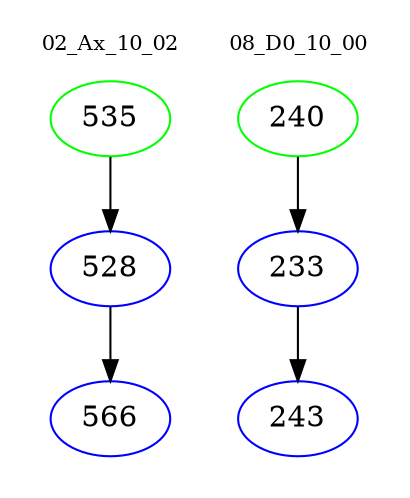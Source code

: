 digraph{
subgraph cluster_0 {
color = white
label = "02_Ax_10_02";
fontsize=10;
T0_535 [label="535", color="green"]
T0_535 -> T0_528 [color="black"]
T0_528 [label="528", color="blue"]
T0_528 -> T0_566 [color="black"]
T0_566 [label="566", color="blue"]
}
subgraph cluster_1 {
color = white
label = "08_D0_10_00";
fontsize=10;
T1_240 [label="240", color="green"]
T1_240 -> T1_233 [color="black"]
T1_233 [label="233", color="blue"]
T1_233 -> T1_243 [color="black"]
T1_243 [label="243", color="blue"]
}
}
